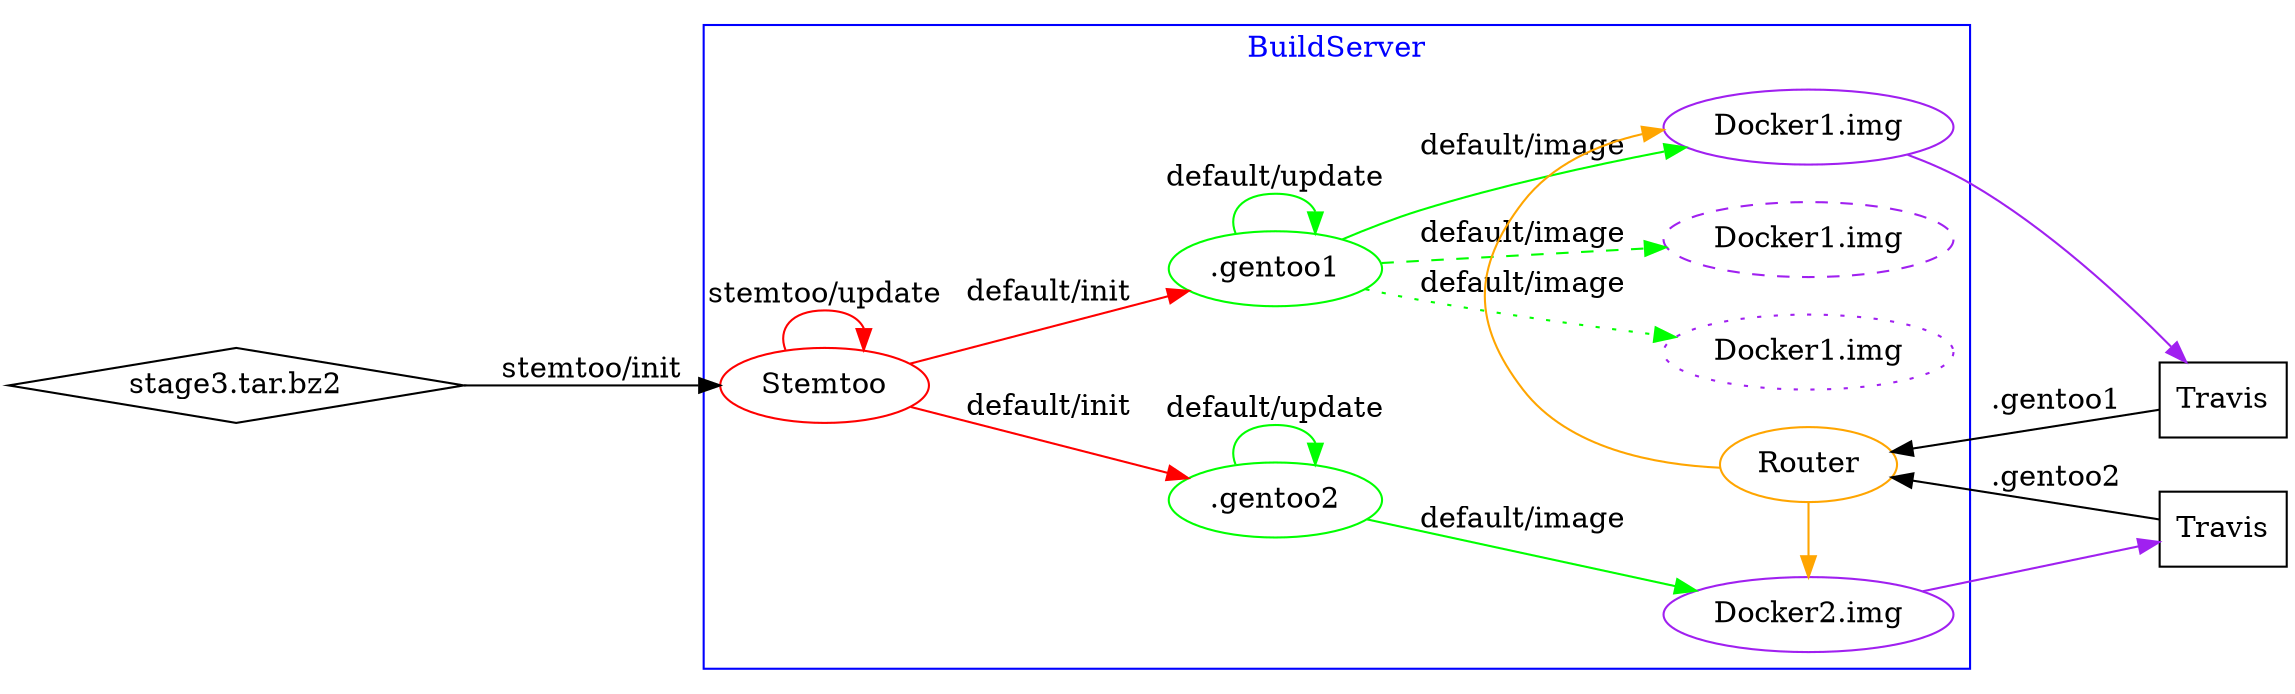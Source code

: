 digraph{
	node[shape=ellipse];
	rankdir=LR;
	Stage3[label="stage3.tar.bz2", shape=diamond];
	subgraph cluster0{
		color=blue;
		fontcolor=blue;
		label="BuildServer";
		
		Stemtoo[color=red, label="Stemtoo"];
		
		gentoo1[color=green, label=".gentoo1"];
		gentoo2[color=green, label=".gentoo2"];
		{rank=same;
		docker1_old[color=purple, style=dashed, label="Docker1.img"];
		docker1_older[color=purple, style=dotted, label="Docker1.img"];
		docker1[color=purple, label="Docker1.img"];
		docker2[color=purple, label="Docker2.img"];
		Router[color=orange, label="Router"];
		}
	}
	Stage3 -> Stemtoo[label="stemtoo/init"];
	Stemtoo -> Stemtoo[color=red, label="stemtoo/update"];
	Stemtoo -> gentoo1[color=red, label="default/init"];
	Stemtoo -> gentoo2[color=red, label="default/init"];
	gentoo1 -> docker1[color=green, label="default/image"];
	gentoo1 -> docker1_old[style=dashed,color=green, label="default/image"];
	gentoo1 -> docker1_older[style=dotted,color=green, label="default/image"];
	gentoo2 -> docker2[color=green, label="default/image"];
	gentoo1 -> gentoo1[color=green, label="default/update"];
	gentoo2 -> gentoo2[color=green, label="default/update"];


	Travis[shape=rectangle];
	Travis2[shape=rectangle, label="Travis"];
	Travis -> Router[label=".gentoo1"];
	Travis2 -> Router[label=".gentoo2"];
	Router -> docker1[color=orange];
	Router -> docker2[color=orange];
	docker1 -> Travis[color=purple];
	docker2 -> Travis2[color=purple];
}
